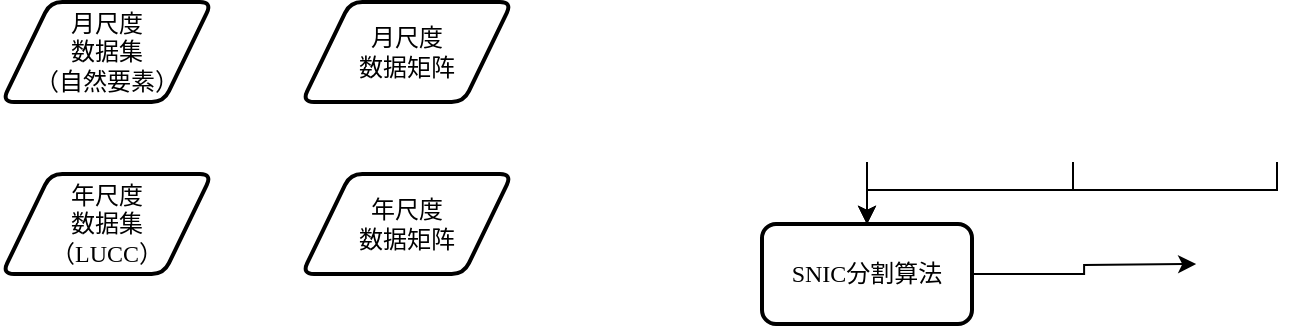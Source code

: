 <mxfile version="14.4.3" type="github">
  <diagram id="C5RBs43oDa-KdzZeNtuy" name="Page-1">
    <mxGraphModel dx="813" dy="454" grid="1" gridSize="10" guides="1" tooltips="1" connect="1" arrows="1" fold="1" page="1" pageScale="1" pageWidth="827" pageHeight="1169" math="0" shadow="0">
      <root>
        <mxCell id="WIyWlLk6GJQsqaUBKTNV-0" />
        <mxCell id="WIyWlLk6GJQsqaUBKTNV-1" parent="WIyWlLk6GJQsqaUBKTNV-0" />
        <mxCell id="Xm7t2ROMkLi6Q7iHPP3y-0" value="年尺度&lt;br&gt;数据集&lt;br&gt;（LUCC）" style="shape=parallelogram;html=1;strokeWidth=2;perimeter=parallelogramPerimeter;whiteSpace=wrap;rounded=1;arcSize=12;size=0.23;fontFamily=仿宋;fontSource=https%3A%2F%2Ffonts.googleapis.com%2Fcss%3Ffamily%3D%25E4%25BB%25BF%25E5%25AE%258B;" parent="WIyWlLk6GJQsqaUBKTNV-1" vertex="1">
          <mxGeometry x="50" y="156" width="105" height="50" as="geometry" />
        </mxCell>
        <mxCell id="4lW4xI3V1NZlUJndT2pr-8" style="edgeStyle=orthogonalEdgeStyle;rounded=0;orthogonalLoop=1;jettySize=auto;html=1;exitX=0.5;exitY=1;exitDx=0;exitDy=0;entryX=0.5;entryY=0;entryDx=0;entryDy=0;" parent="WIyWlLk6GJQsqaUBKTNV-1" target="Xm7t2ROMkLi6Q7iHPP3y-3" edge="1">
          <mxGeometry relative="1" as="geometry">
            <mxPoint x="482.5" y="150" as="sourcePoint" />
          </mxGeometry>
        </mxCell>
        <mxCell id="Xm7t2ROMkLi6Q7iHPP3y-15" style="edgeStyle=orthogonalEdgeStyle;rounded=0;orthogonalLoop=1;jettySize=auto;html=1;entryX=0;entryY=0.5;entryDx=0;entryDy=0;fontFamily=仿宋;" parent="WIyWlLk6GJQsqaUBKTNV-1" source="Xm7t2ROMkLi6Q7iHPP3y-3" edge="1">
          <mxGeometry relative="1" as="geometry">
            <mxPoint x="647.075" y="201" as="targetPoint" />
          </mxGeometry>
        </mxCell>
        <mxCell id="Xm7t2ROMkLi6Q7iHPP3y-3" value="SNIC分割算法" style="rounded=1;whiteSpace=wrap;html=1;absoluteArcSize=1;arcSize=14;strokeWidth=2;fontFamily=仿宋;" parent="WIyWlLk6GJQsqaUBKTNV-1" vertex="1">
          <mxGeometry x="430" y="181" width="105" height="50" as="geometry" />
        </mxCell>
        <mxCell id="4lW4xI3V1NZlUJndT2pr-9" style="edgeStyle=orthogonalEdgeStyle;rounded=0;orthogonalLoop=1;jettySize=auto;html=1;exitX=0.5;exitY=1;exitDx=0;exitDy=0;entryX=0.5;entryY=0;entryDx=0;entryDy=0;" parent="WIyWlLk6GJQsqaUBKTNV-1" target="Xm7t2ROMkLi6Q7iHPP3y-3" edge="1">
          <mxGeometry relative="1" as="geometry">
            <Array as="points">
              <mxPoint x="586" y="164" />
              <mxPoint x="482" y="164" />
            </Array>
            <mxPoint x="585.5" y="150" as="sourcePoint" />
          </mxGeometry>
        </mxCell>
        <mxCell id="4lW4xI3V1NZlUJndT2pr-10" style="edgeStyle=orthogonalEdgeStyle;rounded=0;orthogonalLoop=1;jettySize=auto;html=1;exitX=0.5;exitY=1;exitDx=0;exitDy=0;entryX=0.5;entryY=0;entryDx=0;entryDy=0;" parent="WIyWlLk6GJQsqaUBKTNV-1" target="Xm7t2ROMkLi6Q7iHPP3y-3" edge="1">
          <mxGeometry relative="1" as="geometry">
            <Array as="points">
              <mxPoint x="688" y="164" />
              <mxPoint x="482" y="164" />
            </Array>
            <mxPoint x="687.5" y="150" as="sourcePoint" />
          </mxGeometry>
        </mxCell>
        <mxCell id="4lW4xI3V1NZlUJndT2pr-2" value="&lt;font data-font-src=&quot;https://fonts.googleapis.com/css?family=%E9%87%91%E6%A2%85%E5%8B%98%E6%B5%81%E7%AB%8B%E4%BD%93%E7%95%99%E5%BD%B1&quot;&gt;月尺度&lt;br&gt;数据集&lt;br&gt;（自然要素）&lt;br&gt;&lt;/font&gt;" style="shape=parallelogram;html=1;strokeWidth=2;perimeter=parallelogramPerimeter;whiteSpace=wrap;rounded=1;arcSize=12;size=0.23;fontFamily=仿宋;fontSource=https%3A%2F%2Ffonts.googleapis.com%2Fcss%3Ffamily%3D%25E4%25BB%25BF%25E5%25AE%258B;" parent="WIyWlLk6GJQsqaUBKTNV-1" vertex="1">
          <mxGeometry x="50" y="70" width="105" height="50" as="geometry" />
        </mxCell>
        <mxCell id="idjRQkM0DHG495iHe50G-0" value="&lt;font data-font-src=&quot;https://fonts.googleapis.com/css?family=%E9%87%91%E6%A2%85%E5%8B%98%E6%B5%81%E7%AB%8B%E4%BD%93%E7%95%99%E5%BD%B1&quot;&gt;月尺度&lt;br&gt;数据矩阵&lt;br&gt;&lt;/font&gt;" style="shape=parallelogram;html=1;strokeWidth=2;perimeter=parallelogramPerimeter;whiteSpace=wrap;rounded=1;arcSize=12;size=0.23;fontFamily=仿宋;fontSource=https%3A%2F%2Ffonts.googleapis.com%2Fcss%3Ffamily%3D%25E4%25BB%25BF%25E5%25AE%258B;" vertex="1" parent="WIyWlLk6GJQsqaUBKTNV-1">
          <mxGeometry x="200" y="70" width="105" height="50" as="geometry" />
        </mxCell>
        <mxCell id="idjRQkM0DHG495iHe50G-1" value="&lt;font data-font-src=&quot;https://fonts.googleapis.com/css?family=%E9%87%91%E6%A2%85%E5%8B%98%E6%B5%81%E7%AB%8B%E4%BD%93%E7%95%99%E5%BD%B1&quot;&gt;年尺度&lt;br&gt;数据矩阵&lt;br&gt;&lt;/font&gt;" style="shape=parallelogram;html=1;strokeWidth=2;perimeter=parallelogramPerimeter;whiteSpace=wrap;rounded=1;arcSize=12;size=0.23;fontFamily=仿宋;fontSource=https%3A%2F%2Ffonts.googleapis.com%2Fcss%3Ffamily%3D%25E4%25BB%25BF%25E5%25AE%258B;" vertex="1" parent="WIyWlLk6GJQsqaUBKTNV-1">
          <mxGeometry x="200" y="156" width="105" height="50" as="geometry" />
        </mxCell>
      </root>
    </mxGraphModel>
  </diagram>
</mxfile>
